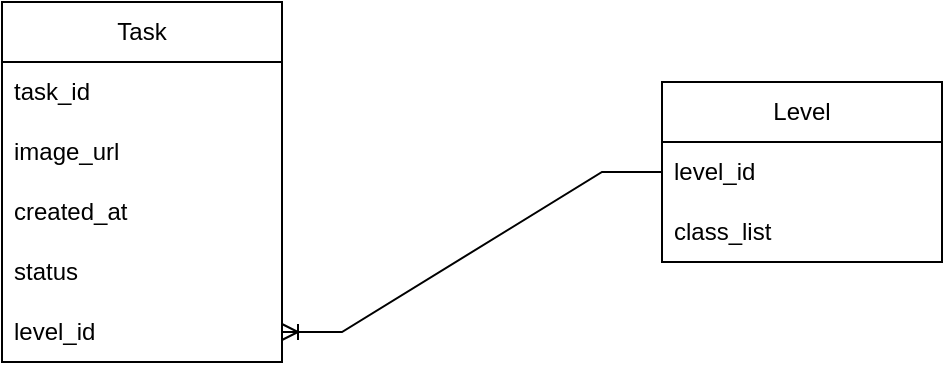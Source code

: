 <mxfile version="23.1.7" type="github">
  <diagram name="Сторінка-1" id="1Mv54ekToyTZpArk3T53">
    <mxGraphModel dx="1434" dy="780" grid="1" gridSize="10" guides="1" tooltips="1" connect="1" arrows="1" fold="1" page="1" pageScale="1" pageWidth="827" pageHeight="1169" math="0" shadow="0">
      <root>
        <mxCell id="0" />
        <mxCell id="1" parent="0" />
        <mxCell id="CBl5aJ6JPY7-VCuRpp3O-1" value="Task" style="swimlane;fontStyle=0;childLayout=stackLayout;horizontal=1;startSize=30;horizontalStack=0;resizeParent=1;resizeParentMax=0;resizeLast=0;collapsible=1;marginBottom=0;whiteSpace=wrap;html=1;" vertex="1" parent="1">
          <mxGeometry x="110" y="170" width="140" height="180" as="geometry" />
        </mxCell>
        <mxCell id="CBl5aJ6JPY7-VCuRpp3O-2" value="task_id" style="text;strokeColor=none;fillColor=none;align=left;verticalAlign=middle;spacingLeft=4;spacingRight=4;overflow=hidden;points=[[0,0.5],[1,0.5]];portConstraint=eastwest;rotatable=0;whiteSpace=wrap;html=1;" vertex="1" parent="CBl5aJ6JPY7-VCuRpp3O-1">
          <mxGeometry y="30" width="140" height="30" as="geometry" />
        </mxCell>
        <mxCell id="CBl5aJ6JPY7-VCuRpp3O-3" value="image_url" style="text;strokeColor=none;fillColor=none;align=left;verticalAlign=middle;spacingLeft=4;spacingRight=4;overflow=hidden;points=[[0,0.5],[1,0.5]];portConstraint=eastwest;rotatable=0;whiteSpace=wrap;html=1;" vertex="1" parent="CBl5aJ6JPY7-VCuRpp3O-1">
          <mxGeometry y="60" width="140" height="30" as="geometry" />
        </mxCell>
        <mxCell id="CBl5aJ6JPY7-VCuRpp3O-4" value="created_at" style="text;strokeColor=none;fillColor=none;align=left;verticalAlign=middle;spacingLeft=4;spacingRight=4;overflow=hidden;points=[[0,0.5],[1,0.5]];portConstraint=eastwest;rotatable=0;whiteSpace=wrap;html=1;" vertex="1" parent="CBl5aJ6JPY7-VCuRpp3O-1">
          <mxGeometry y="90" width="140" height="30" as="geometry" />
        </mxCell>
        <mxCell id="CBl5aJ6JPY7-VCuRpp3O-6" value="status" style="text;strokeColor=none;fillColor=none;align=left;verticalAlign=middle;spacingLeft=4;spacingRight=4;overflow=hidden;points=[[0,0.5],[1,0.5]];portConstraint=eastwest;rotatable=0;whiteSpace=wrap;html=1;" vertex="1" parent="CBl5aJ6JPY7-VCuRpp3O-1">
          <mxGeometry y="120" width="140" height="30" as="geometry" />
        </mxCell>
        <mxCell id="CBl5aJ6JPY7-VCuRpp3O-7" value="level_id" style="text;strokeColor=none;fillColor=none;align=left;verticalAlign=middle;spacingLeft=4;spacingRight=4;overflow=hidden;points=[[0,0.5],[1,0.5]];portConstraint=eastwest;rotatable=0;whiteSpace=wrap;html=1;" vertex="1" parent="CBl5aJ6JPY7-VCuRpp3O-1">
          <mxGeometry y="150" width="140" height="30" as="geometry" />
        </mxCell>
        <mxCell id="CBl5aJ6JPY7-VCuRpp3O-8" value="Level" style="swimlane;fontStyle=0;childLayout=stackLayout;horizontal=1;startSize=30;horizontalStack=0;resizeParent=1;resizeParentMax=0;resizeLast=0;collapsible=1;marginBottom=0;whiteSpace=wrap;html=1;" vertex="1" parent="1">
          <mxGeometry x="440" y="210" width="140" height="90" as="geometry" />
        </mxCell>
        <mxCell id="CBl5aJ6JPY7-VCuRpp3O-9" value="level_id" style="text;strokeColor=none;fillColor=none;align=left;verticalAlign=middle;spacingLeft=4;spacingRight=4;overflow=hidden;points=[[0,0.5],[1,0.5]];portConstraint=eastwest;rotatable=0;whiteSpace=wrap;html=1;" vertex="1" parent="CBl5aJ6JPY7-VCuRpp3O-8">
          <mxGeometry y="30" width="140" height="30" as="geometry" />
        </mxCell>
        <mxCell id="CBl5aJ6JPY7-VCuRpp3O-10" value="class_list" style="text;strokeColor=none;fillColor=none;align=left;verticalAlign=middle;spacingLeft=4;spacingRight=4;overflow=hidden;points=[[0,0.5],[1,0.5]];portConstraint=eastwest;rotatable=0;whiteSpace=wrap;html=1;" vertex="1" parent="CBl5aJ6JPY7-VCuRpp3O-8">
          <mxGeometry y="60" width="140" height="30" as="geometry" />
        </mxCell>
        <mxCell id="CBl5aJ6JPY7-VCuRpp3O-12" value="" style="edgeStyle=entityRelationEdgeStyle;fontSize=12;html=1;endArrow=ERoneToMany;rounded=0;exitX=0;exitY=0.5;exitDx=0;exitDy=0;" edge="1" parent="1" source="CBl5aJ6JPY7-VCuRpp3O-9" target="CBl5aJ6JPY7-VCuRpp3O-7">
          <mxGeometry width="100" height="100" relative="1" as="geometry">
            <mxPoint x="360" y="450" as="sourcePoint" />
            <mxPoint x="460" y="350" as="targetPoint" />
          </mxGeometry>
        </mxCell>
      </root>
    </mxGraphModel>
  </diagram>
</mxfile>
